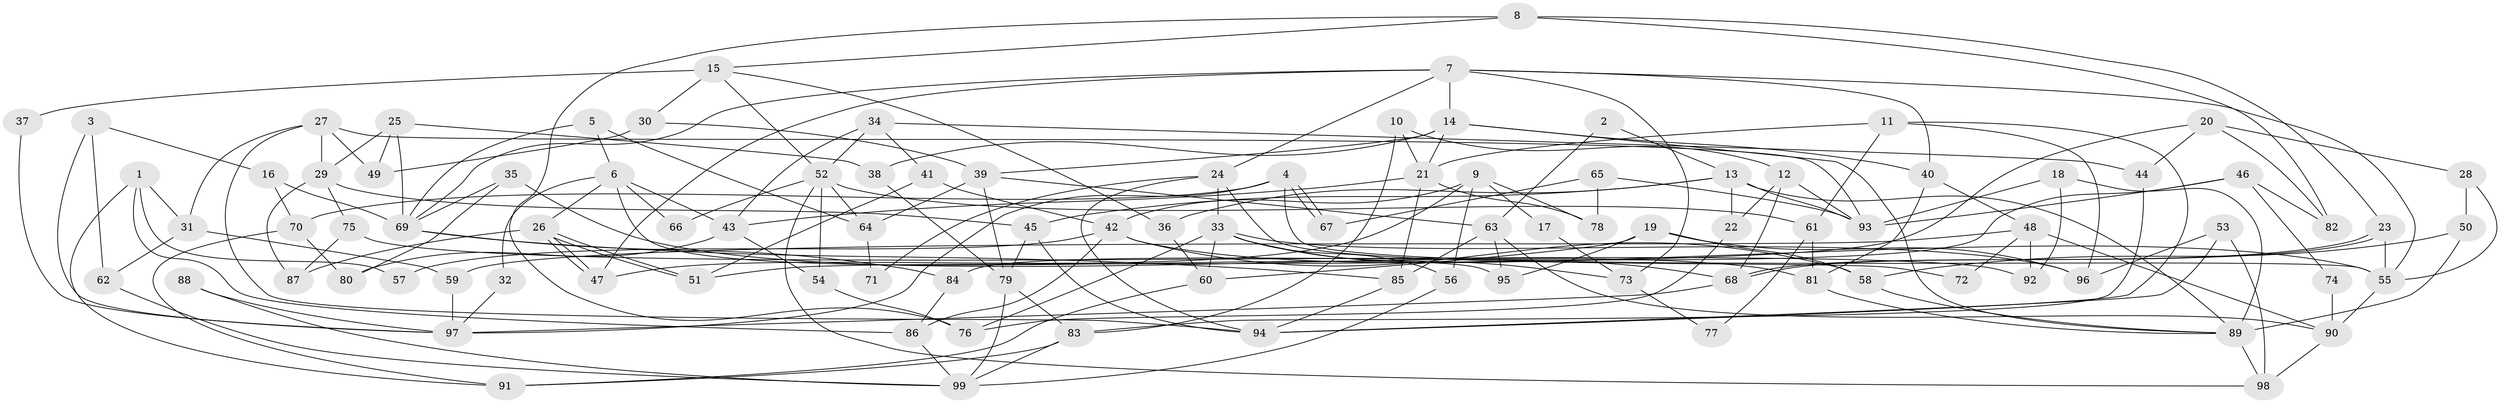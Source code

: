 // Generated by graph-tools (version 1.1) at 2025/11/02/27/25 16:11:22]
// undirected, 99 vertices, 198 edges
graph export_dot {
graph [start="1"]
  node [color=gray90,style=filled];
  1;
  2;
  3;
  4;
  5;
  6;
  7;
  8;
  9;
  10;
  11;
  12;
  13;
  14;
  15;
  16;
  17;
  18;
  19;
  20;
  21;
  22;
  23;
  24;
  25;
  26;
  27;
  28;
  29;
  30;
  31;
  32;
  33;
  34;
  35;
  36;
  37;
  38;
  39;
  40;
  41;
  42;
  43;
  44;
  45;
  46;
  47;
  48;
  49;
  50;
  51;
  52;
  53;
  54;
  55;
  56;
  57;
  58;
  59;
  60;
  61;
  62;
  63;
  64;
  65;
  66;
  67;
  68;
  69;
  70;
  71;
  72;
  73;
  74;
  75;
  76;
  77;
  78;
  79;
  80;
  81;
  82;
  83;
  84;
  85;
  86;
  87;
  88;
  89;
  90;
  91;
  92;
  93;
  94;
  95;
  96;
  97;
  98;
  99;
  1 -- 91;
  1 -- 86;
  1 -- 31;
  1 -- 57;
  2 -- 13;
  2 -- 63;
  3 -- 97;
  3 -- 16;
  3 -- 62;
  4 -- 70;
  4 -- 67;
  4 -- 67;
  4 -- 55;
  4 -- 97;
  5 -- 64;
  5 -- 69;
  5 -- 6;
  6 -- 26;
  6 -- 32;
  6 -- 43;
  6 -- 66;
  6 -- 95;
  7 -- 14;
  7 -- 24;
  7 -- 40;
  7 -- 47;
  7 -- 55;
  7 -- 69;
  7 -- 73;
  8 -- 23;
  8 -- 76;
  8 -- 15;
  8 -- 82;
  9 -- 47;
  9 -- 56;
  9 -- 17;
  9 -- 42;
  9 -- 78;
  10 -- 83;
  10 -- 12;
  10 -- 21;
  11 -- 21;
  11 -- 94;
  11 -- 61;
  11 -- 96;
  12 -- 68;
  12 -- 93;
  12 -- 22;
  13 -- 89;
  13 -- 22;
  13 -- 36;
  13 -- 45;
  13 -- 93;
  14 -- 39;
  14 -- 40;
  14 -- 21;
  14 -- 38;
  14 -- 89;
  15 -- 30;
  15 -- 36;
  15 -- 37;
  15 -- 52;
  16 -- 69;
  16 -- 70;
  17 -- 73;
  18 -- 89;
  18 -- 93;
  18 -- 92;
  19 -- 95;
  19 -- 58;
  19 -- 60;
  19 -- 96;
  20 -- 51;
  20 -- 28;
  20 -- 44;
  20 -- 82;
  21 -- 43;
  21 -- 78;
  21 -- 85;
  22 -- 76;
  23 -- 55;
  23 -- 68;
  23 -- 68;
  24 -- 33;
  24 -- 94;
  24 -- 71;
  24 -- 72;
  25 -- 29;
  25 -- 69;
  25 -- 38;
  25 -- 49;
  26 -- 51;
  26 -- 51;
  26 -- 47;
  26 -- 47;
  26 -- 87;
  27 -- 29;
  27 -- 94;
  27 -- 31;
  27 -- 49;
  27 -- 93;
  28 -- 55;
  28 -- 50;
  29 -- 75;
  29 -- 45;
  29 -- 87;
  30 -- 49;
  30 -- 39;
  31 -- 59;
  31 -- 62;
  32 -- 97;
  33 -- 96;
  33 -- 60;
  33 -- 56;
  33 -- 68;
  33 -- 73;
  33 -- 76;
  34 -- 44;
  34 -- 43;
  34 -- 41;
  34 -- 52;
  35 -- 69;
  35 -- 81;
  35 -- 80;
  36 -- 60;
  37 -- 97;
  38 -- 79;
  39 -- 79;
  39 -- 63;
  39 -- 64;
  40 -- 81;
  40 -- 48;
  41 -- 42;
  41 -- 51;
  42 -- 55;
  42 -- 57;
  42 -- 58;
  42 -- 86;
  43 -- 54;
  43 -- 80;
  44 -- 83;
  45 -- 94;
  45 -- 79;
  46 -- 82;
  46 -- 93;
  46 -- 74;
  46 -- 84;
  48 -- 59;
  48 -- 72;
  48 -- 90;
  48 -- 92;
  50 -- 89;
  50 -- 58;
  52 -- 54;
  52 -- 61;
  52 -- 64;
  52 -- 66;
  52 -- 98;
  53 -- 96;
  53 -- 98;
  53 -- 94;
  54 -- 76;
  55 -- 90;
  56 -- 99;
  58 -- 89;
  59 -- 97;
  60 -- 91;
  61 -- 77;
  61 -- 81;
  62 -- 99;
  63 -- 85;
  63 -- 90;
  63 -- 95;
  64 -- 71;
  65 -- 78;
  65 -- 93;
  65 -- 67;
  68 -- 97;
  69 -- 84;
  69 -- 85;
  70 -- 80;
  70 -- 91;
  73 -- 77;
  74 -- 90;
  75 -- 92;
  75 -- 87;
  79 -- 83;
  79 -- 99;
  81 -- 89;
  83 -- 99;
  83 -- 91;
  84 -- 86;
  85 -- 94;
  86 -- 99;
  88 -- 99;
  88 -- 97;
  89 -- 98;
  90 -- 98;
}
